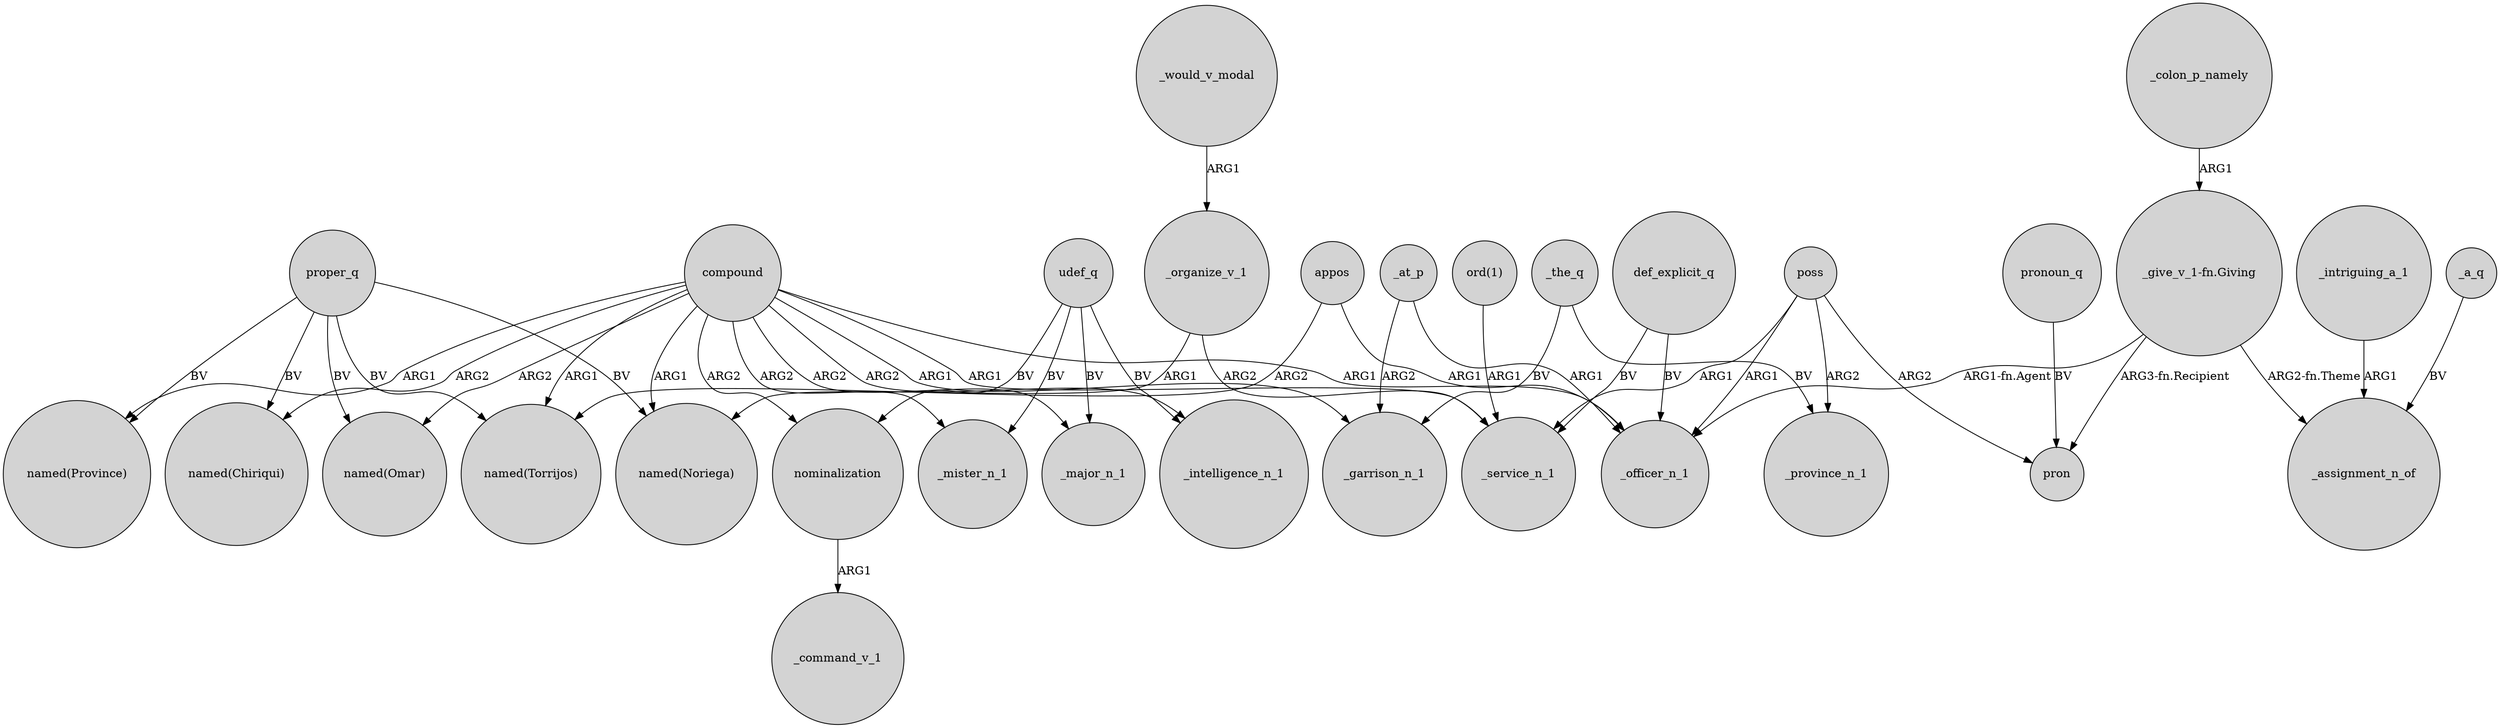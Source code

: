 digraph {
	node [shape=circle style=filled]
	proper_q -> "named(Province)" [label=BV]
	compound -> _intelligence_n_1 [label=ARG2]
	poss -> pron [label=ARG2]
	compound -> _garrison_n_1 [label=ARG1]
	"ord(1)" -> _service_n_1 [label=ARG1]
	"_give_v_1-fn.Giving" -> _assignment_n_of [label="ARG2-fn.Theme"]
	poss -> _service_n_1 [label=ARG1]
	compound -> _mister_n_1 [label=ARG2]
	_would_v_modal -> _organize_v_1 [label=ARG1]
	nominalization -> _command_v_1 [label=ARG1]
	udef_q -> _mister_n_1 [label=BV]
	appos -> "named(Torrijos)" [label=ARG2]
	compound -> _major_n_1 [label=ARG2]
	compound -> nominalization [label=ARG2]
	_the_q -> _province_n_1 [label=BV]
	def_explicit_q -> _officer_n_1 [label=BV]
	compound -> "named(Omar)" [label=ARG2]
	proper_q -> "named(Noriega)" [label=BV]
	_a_q -> _assignment_n_of [label=BV]
	compound -> _officer_n_1 [label=ARG1]
	proper_q -> "named(Omar)" [label=BV]
	pronoun_q -> pron [label=BV]
	_colon_p_namely -> "_give_v_1-fn.Giving" [label=ARG1]
	_intriguing_a_1 -> _assignment_n_of [label=ARG1]
	compound -> "named(Noriega)" [label=ARG1]
	udef_q -> _intelligence_n_1 [label=BV]
	_organize_v_1 -> "named(Noriega)" [label=ARG1]
	_at_p -> _garrison_n_1 [label=ARG2]
	udef_q -> nominalization [label=BV]
	compound -> "named(Torrijos)" [label=ARG1]
	compound -> "named(Chiriqui)" [label=ARG2]
	"_give_v_1-fn.Giving" -> _officer_n_1 [label="ARG1-fn.Agent"]
	proper_q -> "named(Chiriqui)" [label=BV]
	poss -> _officer_n_1 [label=ARG1]
	poss -> _province_n_1 [label=ARG2]
	compound -> "named(Province)" [label=ARG1]
	proper_q -> "named(Torrijos)" [label=BV]
	_at_p -> _officer_n_1 [label=ARG1]
	udef_q -> _major_n_1 [label=BV]
	def_explicit_q -> _service_n_1 [label=BV]
	_the_q -> _garrison_n_1 [label=BV]
	compound -> _service_n_1 [label=ARG1]
	"_give_v_1-fn.Giving" -> pron [label="ARG3-fn.Recipient"]
	_organize_v_1 -> _service_n_1 [label=ARG2]
	appos -> _officer_n_1 [label=ARG1]
}
